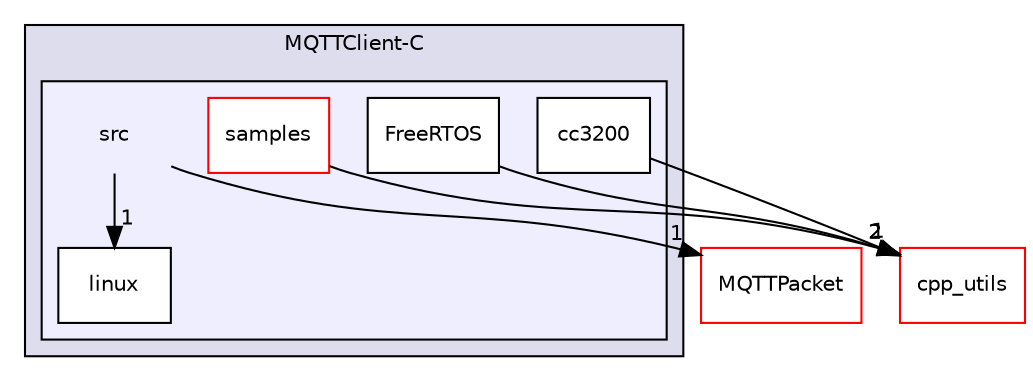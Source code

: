 digraph "esp32-snippets/networking/mqtt/paho_mqtt_embedded_c/MQTTClient-C/src" {
  compound=true
  node [ fontsize="10", fontname="Helvetica"];
  edge [ labelfontsize="10", labelfontname="Helvetica"];
  subgraph clusterdir_4e2249accfd21053bfe0afba98c6c9d9 {
    graph [ bgcolor="#ddddee", pencolor="black", label="MQTTClient-C" fontname="Helvetica", fontsize="10", URL="dir_4e2249accfd21053bfe0afba98c6c9d9.html"]
  subgraph clusterdir_03e0230c61ae196345da51f7ec2971e7 {
    graph [ bgcolor="#eeeeff", pencolor="black", label="" URL="dir_03e0230c61ae196345da51f7ec2971e7.html"];
    dir_03e0230c61ae196345da51f7ec2971e7 [shape=plaintext label="src"];
    dir_be265222d83786a25a7f9010bc3addea [shape=box label="cc3200" color="black" fillcolor="white" style="filled" URL="dir_be265222d83786a25a7f9010bc3addea.html"];
    dir_84d665d631ffb8e2aa1275478541fa06 [shape=box label="FreeRTOS" color="black" fillcolor="white" style="filled" URL="dir_84d665d631ffb8e2aa1275478541fa06.html"];
    dir_a3332113e6e5d55368086db40c66c364 [shape=box label="linux" color="black" fillcolor="white" style="filled" URL="dir_a3332113e6e5d55368086db40c66c364.html"];
    dir_0f2a52543f6b196a843d32fe2cdb9b6c [shape=box label="samples" color="red" fillcolor="white" style="filled" URL="dir_0f2a52543f6b196a843d32fe2cdb9b6c.html"];
  }
  }
  dir_e66062f3a4d2a5b6b6746a6b0f9c85ac [shape=box label="cpp_utils" fillcolor="white" style="filled" color="red" URL="dir_e66062f3a4d2a5b6b6746a6b0f9c85ac.html"];
  dir_26aaa6cc81d32f7596e56c698d869ba6 [shape=box label="MQTTPacket" fillcolor="white" style="filled" color="red" URL="dir_26aaa6cc81d32f7596e56c698d869ba6.html"];
  dir_84d665d631ffb8e2aa1275478541fa06->dir_e66062f3a4d2a5b6b6746a6b0f9c85ac [headlabel="2", labeldistance=1.5 headhref="dir_000121_000062.html"];
  dir_03e0230c61ae196345da51f7ec2971e7->dir_a3332113e6e5d55368086db40c66c364 [headlabel="1", labeldistance=1.5 headhref="dir_000119_000122.html"];
  dir_03e0230c61ae196345da51f7ec2971e7->dir_26aaa6cc81d32f7596e56c698d869ba6 [headlabel="1", labeldistance=1.5 headhref="dir_000119_000129.html"];
  dir_0f2a52543f6b196a843d32fe2cdb9b6c->dir_e66062f3a4d2a5b6b6746a6b0f9c85ac [headlabel="2", labeldistance=1.5 headhref="dir_000123_000062.html"];
  dir_be265222d83786a25a7f9010bc3addea->dir_e66062f3a4d2a5b6b6746a6b0f9c85ac [headlabel="1", labeldistance=1.5 headhref="dir_000120_000062.html"];
}
